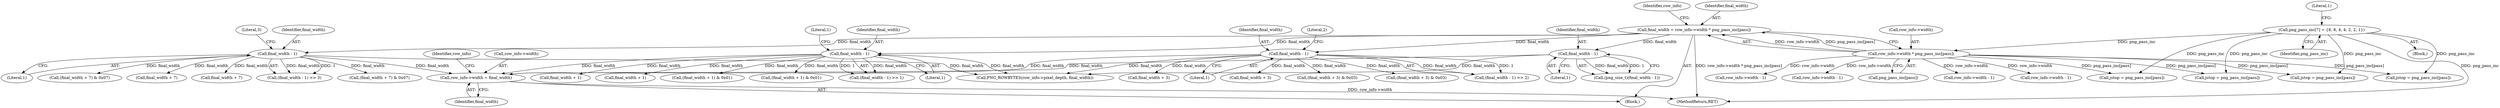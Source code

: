 digraph "0_Chrome_7f3d85b096f66870a15b37c2f40b219b2e292693_10@API" {
"1000840" [label="(Call,row_info->width = final_width)"];
"1000790" [label="(Call,final_width - 1)"];
"1000149" [label="(Call,final_width = row_info->width * png_pass_inc[pass])"];
"1000151" [label="(Call,row_info->width * png_pass_inc[pass])"];
"1000134" [label="(Call,png_pass_inc[7] = {8, 8, 4, 4, 2, 2, 1})"];
"1000187" [label="(Call,final_width - 1)"];
"1000581" [label="(Call,final_width - 1)"];
"1000380" [label="(Call,final_width - 1)"];
"1000567" [label="(Call,row_info->width - 1)"];
"1000660" [label="(Call,(final_width + 1) & 0x01)"];
"1000580" [label="(Call,(final_width - 1) >> 1)"];
"1000844" [label="(Identifier,final_width)"];
"1000840" [label="(Call,row_info->width = final_width)"];
"1000380" [label="(Call,final_width - 1)"];
"1000382" [label="(Literal,1)"];
"1000420" [label="(Call,final_width + 3)"];
"1000135" [label="(Identifier,png_pass_inc)"];
"1000188" [label="(Identifier,final_width)"];
"1000459" [label="(Call,(final_width + 3) & 0x03)"];
"1000186" [label="(Call,(final_width - 1) >> 3)"];
"1000137" [label="(Literal,1)"];
"1000583" [label="(Literal,1)"];
"1000261" [label="(Call,(final_width + 7) & 0x07)"];
"1000661" [label="(Call,final_width + 1)"];
"1000792" [label="(Literal,1)"];
"1000152" [label="(Call,row_info->width)"];
"1000592" [label="(Call,jstop = png_pass_inc[pass])"];
"1000791" [label="(Identifier,final_width)"];
"1000776" [label="(Call,row_info->width - 1)"];
"1000197" [label="(Call,jstop = png_pass_inc[pass])"];
"1000189" [label="(Literal,1)"];
"1000190" [label="(Literal,3)"];
"1000225" [label="(Call,(final_width + 7) & 0x07)"];
"1000841" [label="(Call,row_info->width)"];
"1000173" [label="(Call,row_info->width - 1)"];
"1000149" [label="(Call,final_width = row_info->width * png_pass_inc[pass])"];
"1000849" [label="(Call,PNG_ROWBYTES(row_info->pixel_depth, final_width))"];
"1000390" [label="(Call,jstop = png_pass_inc[pass])"];
"1000584" [label="(Literal,1)"];
"1000621" [label="(Call,final_width + 1)"];
"1000187" [label="(Call,final_width - 1)"];
"1000150" [label="(Identifier,final_width)"];
"1000105" [label="(Block,)"];
"1000419" [label="(Call,(final_width + 3) & 0x03)"];
"1000151" [label="(Call,row_info->width * png_pass_inc[pass])"];
"1000581" [label="(Call,final_width - 1)"];
"1000847" [label="(Identifier,row_info)"];
"1000155" [label="(Call,png_pass_inc[pass])"];
"1000582" [label="(Identifier,final_width)"];
"1000620" [label="(Call,(final_width + 1) & 0x01)"];
"1000226" [label="(Call,final_width + 7)"];
"1000788" [label="(Call,(png_size_t)(final_width - 1))"];
"1000854" [label="(MethodReturn,RET)"];
"1000262" [label="(Call,final_width + 7)"];
"1000379" [label="(Call,(final_width - 1) >> 2)"];
"1000160" [label="(Identifier,row_info)"];
"1000147" [label="(Block,)"];
"1000790" [label="(Call,final_width - 1)"];
"1000460" [label="(Call,final_width + 3)"];
"1000381" [label="(Identifier,final_width)"];
"1000366" [label="(Call,row_info->width - 1)"];
"1000383" [label="(Literal,2)"];
"1000795" [label="(Call,jstop = png_pass_inc[pass])"];
"1000134" [label="(Call,png_pass_inc[7] = {8, 8, 4, 4, 2, 2, 1})"];
"1000840" -> "1000147"  [label="AST: "];
"1000840" -> "1000844"  [label="CFG: "];
"1000841" -> "1000840"  [label="AST: "];
"1000844" -> "1000840"  [label="AST: "];
"1000847" -> "1000840"  [label="CFG: "];
"1000840" -> "1000854"  [label="DDG: row_info->width"];
"1000790" -> "1000840"  [label="DDG: final_width"];
"1000187" -> "1000840"  [label="DDG: final_width"];
"1000581" -> "1000840"  [label="DDG: final_width"];
"1000380" -> "1000840"  [label="DDG: final_width"];
"1000790" -> "1000788"  [label="AST: "];
"1000790" -> "1000792"  [label="CFG: "];
"1000791" -> "1000790"  [label="AST: "];
"1000792" -> "1000790"  [label="AST: "];
"1000788" -> "1000790"  [label="CFG: "];
"1000790" -> "1000788"  [label="DDG: final_width"];
"1000790" -> "1000788"  [label="DDG: 1"];
"1000149" -> "1000790"  [label="DDG: final_width"];
"1000790" -> "1000849"  [label="DDG: final_width"];
"1000149" -> "1000147"  [label="AST: "];
"1000149" -> "1000151"  [label="CFG: "];
"1000150" -> "1000149"  [label="AST: "];
"1000151" -> "1000149"  [label="AST: "];
"1000160" -> "1000149"  [label="CFG: "];
"1000149" -> "1000854"  [label="DDG: row_info->width * png_pass_inc[pass]"];
"1000151" -> "1000149"  [label="DDG: row_info->width"];
"1000151" -> "1000149"  [label="DDG: png_pass_inc[pass]"];
"1000149" -> "1000187"  [label="DDG: final_width"];
"1000149" -> "1000380"  [label="DDG: final_width"];
"1000149" -> "1000581"  [label="DDG: final_width"];
"1000151" -> "1000155"  [label="CFG: "];
"1000152" -> "1000151"  [label="AST: "];
"1000155" -> "1000151"  [label="AST: "];
"1000134" -> "1000151"  [label="DDG: png_pass_inc"];
"1000151" -> "1000173"  [label="DDG: row_info->width"];
"1000151" -> "1000197"  [label="DDG: png_pass_inc[pass]"];
"1000151" -> "1000366"  [label="DDG: row_info->width"];
"1000151" -> "1000390"  [label="DDG: png_pass_inc[pass]"];
"1000151" -> "1000567"  [label="DDG: row_info->width"];
"1000151" -> "1000592"  [label="DDG: png_pass_inc[pass]"];
"1000151" -> "1000776"  [label="DDG: row_info->width"];
"1000151" -> "1000795"  [label="DDG: png_pass_inc[pass]"];
"1000134" -> "1000105"  [label="AST: "];
"1000134" -> "1000135"  [label="CFG: "];
"1000135" -> "1000134"  [label="AST: "];
"1000137" -> "1000134"  [label="CFG: "];
"1000134" -> "1000854"  [label="DDG: png_pass_inc"];
"1000134" -> "1000197"  [label="DDG: png_pass_inc"];
"1000134" -> "1000390"  [label="DDG: png_pass_inc"];
"1000134" -> "1000592"  [label="DDG: png_pass_inc"];
"1000134" -> "1000795"  [label="DDG: png_pass_inc"];
"1000187" -> "1000186"  [label="AST: "];
"1000187" -> "1000189"  [label="CFG: "];
"1000188" -> "1000187"  [label="AST: "];
"1000189" -> "1000187"  [label="AST: "];
"1000190" -> "1000187"  [label="CFG: "];
"1000187" -> "1000186"  [label="DDG: final_width"];
"1000187" -> "1000186"  [label="DDG: 1"];
"1000187" -> "1000225"  [label="DDG: final_width"];
"1000187" -> "1000226"  [label="DDG: final_width"];
"1000187" -> "1000261"  [label="DDG: final_width"];
"1000187" -> "1000262"  [label="DDG: final_width"];
"1000187" -> "1000849"  [label="DDG: final_width"];
"1000581" -> "1000580"  [label="AST: "];
"1000581" -> "1000583"  [label="CFG: "];
"1000582" -> "1000581"  [label="AST: "];
"1000583" -> "1000581"  [label="AST: "];
"1000584" -> "1000581"  [label="CFG: "];
"1000581" -> "1000580"  [label="DDG: final_width"];
"1000581" -> "1000580"  [label="DDG: 1"];
"1000581" -> "1000620"  [label="DDG: final_width"];
"1000581" -> "1000621"  [label="DDG: final_width"];
"1000581" -> "1000660"  [label="DDG: final_width"];
"1000581" -> "1000661"  [label="DDG: final_width"];
"1000581" -> "1000849"  [label="DDG: final_width"];
"1000380" -> "1000379"  [label="AST: "];
"1000380" -> "1000382"  [label="CFG: "];
"1000381" -> "1000380"  [label="AST: "];
"1000382" -> "1000380"  [label="AST: "];
"1000383" -> "1000380"  [label="CFG: "];
"1000380" -> "1000379"  [label="DDG: final_width"];
"1000380" -> "1000379"  [label="DDG: 1"];
"1000380" -> "1000419"  [label="DDG: final_width"];
"1000380" -> "1000420"  [label="DDG: final_width"];
"1000380" -> "1000459"  [label="DDG: final_width"];
"1000380" -> "1000460"  [label="DDG: final_width"];
"1000380" -> "1000849"  [label="DDG: final_width"];
}

